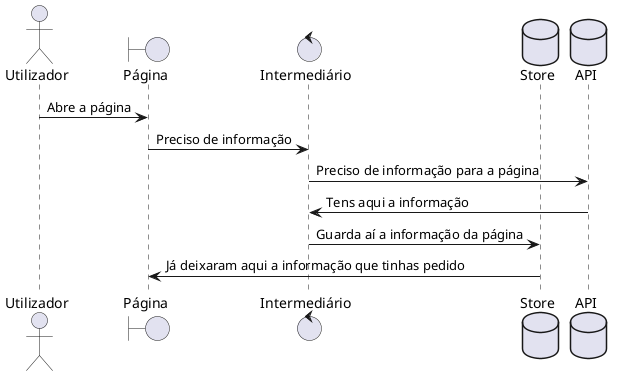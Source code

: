 @startuml
actor Utilizador
boundary Página
control Intermediário
database Store
database API

Utilizador -> Página : Abre a página
Página -> Intermediário: Preciso de informação
Intermediário -> API: Preciso de informação para a página
API -> Intermediário : Tens aqui a informação
Intermediário -> Store : Guarda aí a informação da página
Store -> Página : Já deixaram aqui a informação que tinhas pedido
@enduml